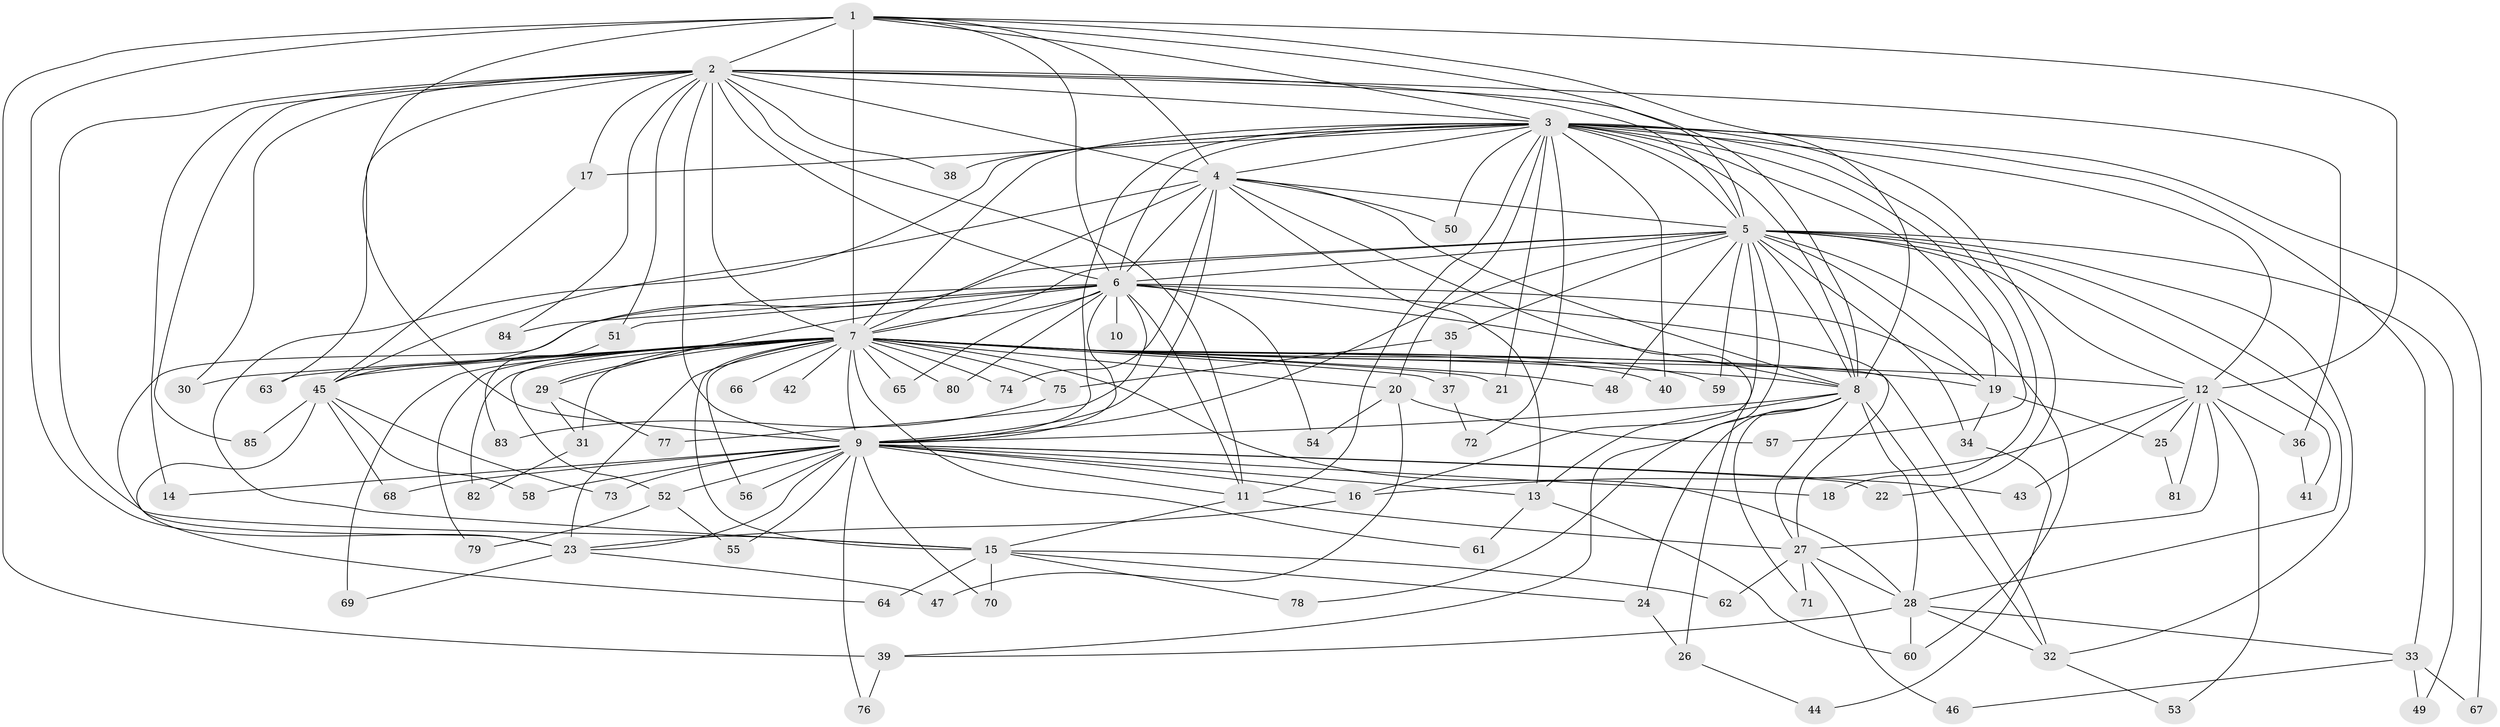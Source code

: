 // original degree distribution, {31: 0.007142857142857143, 22: 0.007142857142857143, 28: 0.007142857142857143, 19: 0.014285714285714285, 20: 0.014285714285714285, 23: 0.014285714285714285, 30: 0.007142857142857143, 2: 0.5571428571428572, 4: 0.09285714285714286, 10: 0.007142857142857143, 5: 0.05, 3: 0.17857142857142858, 13: 0.007142857142857143, 6: 0.02142857142857143, 9: 0.007142857142857143, 7: 0.007142857142857143}
// Generated by graph-tools (version 1.1) at 2025/49/03/04/25 22:49:48]
// undirected, 85 vertices, 207 edges
graph export_dot {
  node [color=gray90,style=filled];
  1;
  2;
  3;
  4;
  5;
  6;
  7;
  8;
  9;
  10;
  11;
  12;
  13;
  14;
  15;
  16;
  17;
  18;
  19;
  20;
  21;
  22;
  23;
  24;
  25;
  26;
  27;
  28;
  29;
  30;
  31;
  32;
  33;
  34;
  35;
  36;
  37;
  38;
  39;
  40;
  41;
  42;
  43;
  44;
  45;
  46;
  47;
  48;
  49;
  50;
  51;
  52;
  53;
  54;
  55;
  56;
  57;
  58;
  59;
  60;
  61;
  62;
  63;
  64;
  65;
  66;
  67;
  68;
  69;
  70;
  71;
  72;
  73;
  74;
  75;
  76;
  77;
  78;
  79;
  80;
  81;
  82;
  83;
  84;
  85;
  1 -- 2 [weight=1.0];
  1 -- 3 [weight=1.0];
  1 -- 4 [weight=1.0];
  1 -- 5 [weight=3.0];
  1 -- 6 [weight=2.0];
  1 -- 7 [weight=17.0];
  1 -- 8 [weight=1.0];
  1 -- 9 [weight=1.0];
  1 -- 12 [weight=1.0];
  1 -- 23 [weight=1.0];
  1 -- 39 [weight=2.0];
  2 -- 3 [weight=1.0];
  2 -- 4 [weight=1.0];
  2 -- 5 [weight=2.0];
  2 -- 6 [weight=1.0];
  2 -- 7 [weight=2.0];
  2 -- 8 [weight=1.0];
  2 -- 9 [weight=2.0];
  2 -- 11 [weight=1.0];
  2 -- 14 [weight=1.0];
  2 -- 15 [weight=1.0];
  2 -- 17 [weight=1.0];
  2 -- 30 [weight=1.0];
  2 -- 36 [weight=1.0];
  2 -- 38 [weight=1.0];
  2 -- 51 [weight=1.0];
  2 -- 63 [weight=1.0];
  2 -- 84 [weight=1.0];
  2 -- 85 [weight=1.0];
  3 -- 4 [weight=1.0];
  3 -- 5 [weight=3.0];
  3 -- 6 [weight=1.0];
  3 -- 7 [weight=1.0];
  3 -- 8 [weight=1.0];
  3 -- 9 [weight=2.0];
  3 -- 11 [weight=1.0];
  3 -- 12 [weight=1.0];
  3 -- 15 [weight=1.0];
  3 -- 17 [weight=1.0];
  3 -- 18 [weight=1.0];
  3 -- 19 [weight=1.0];
  3 -- 20 [weight=1.0];
  3 -- 21 [weight=2.0];
  3 -- 22 [weight=1.0];
  3 -- 33 [weight=1.0];
  3 -- 38 [weight=1.0];
  3 -- 40 [weight=1.0];
  3 -- 50 [weight=1.0];
  3 -- 57 [weight=1.0];
  3 -- 67 [weight=1.0];
  3 -- 72 [weight=1.0];
  4 -- 5 [weight=2.0];
  4 -- 6 [weight=1.0];
  4 -- 7 [weight=2.0];
  4 -- 8 [weight=2.0];
  4 -- 9 [weight=3.0];
  4 -- 13 [weight=2.0];
  4 -- 26 [weight=1.0];
  4 -- 45 [weight=1.0];
  4 -- 50 [weight=1.0];
  4 -- 74 [weight=1.0];
  5 -- 6 [weight=3.0];
  5 -- 7 [weight=2.0];
  5 -- 8 [weight=2.0];
  5 -- 9 [weight=2.0];
  5 -- 12 [weight=1.0];
  5 -- 16 [weight=2.0];
  5 -- 19 [weight=1.0];
  5 -- 28 [weight=1.0];
  5 -- 32 [weight=1.0];
  5 -- 34 [weight=1.0];
  5 -- 35 [weight=1.0];
  5 -- 39 [weight=1.0];
  5 -- 41 [weight=1.0];
  5 -- 45 [weight=1.0];
  5 -- 48 [weight=1.0];
  5 -- 49 [weight=1.0];
  5 -- 59 [weight=1.0];
  5 -- 60 [weight=1.0];
  6 -- 7 [weight=1.0];
  6 -- 8 [weight=1.0];
  6 -- 9 [weight=1.0];
  6 -- 10 [weight=1.0];
  6 -- 11 [weight=1.0];
  6 -- 19 [weight=1.0];
  6 -- 23 [weight=1.0];
  6 -- 27 [weight=1.0];
  6 -- 29 [weight=1.0];
  6 -- 51 [weight=1.0];
  6 -- 54 [weight=1.0];
  6 -- 65 [weight=1.0];
  6 -- 77 [weight=1.0];
  6 -- 80 [weight=1.0];
  6 -- 84 [weight=1.0];
  7 -- 8 [weight=3.0];
  7 -- 9 [weight=3.0];
  7 -- 12 [weight=2.0];
  7 -- 15 [weight=1.0];
  7 -- 19 [weight=1.0];
  7 -- 20 [weight=1.0];
  7 -- 21 [weight=1.0];
  7 -- 23 [weight=1.0];
  7 -- 28 [weight=1.0];
  7 -- 29 [weight=1.0];
  7 -- 30 [weight=1.0];
  7 -- 31 [weight=2.0];
  7 -- 32 [weight=1.0];
  7 -- 37 [weight=1.0];
  7 -- 40 [weight=1.0];
  7 -- 42 [weight=1.0];
  7 -- 45 [weight=1.0];
  7 -- 48 [weight=1.0];
  7 -- 52 [weight=1.0];
  7 -- 56 [weight=1.0];
  7 -- 59 [weight=1.0];
  7 -- 61 [weight=1.0];
  7 -- 63 [weight=1.0];
  7 -- 65 [weight=1.0];
  7 -- 66 [weight=2.0];
  7 -- 69 [weight=2.0];
  7 -- 74 [weight=1.0];
  7 -- 75 [weight=1.0];
  7 -- 79 [weight=1.0];
  7 -- 80 [weight=2.0];
  7 -- 82 [weight=1.0];
  8 -- 9 [weight=1.0];
  8 -- 13 [weight=1.0];
  8 -- 24 [weight=1.0];
  8 -- 27 [weight=1.0];
  8 -- 28 [weight=1.0];
  8 -- 32 [weight=2.0];
  8 -- 71 [weight=1.0];
  8 -- 78 [weight=1.0];
  9 -- 11 [weight=1.0];
  9 -- 13 [weight=1.0];
  9 -- 14 [weight=1.0];
  9 -- 16 [weight=1.0];
  9 -- 18 [weight=1.0];
  9 -- 22 [weight=1.0];
  9 -- 23 [weight=1.0];
  9 -- 43 [weight=1.0];
  9 -- 52 [weight=1.0];
  9 -- 55 [weight=1.0];
  9 -- 56 [weight=1.0];
  9 -- 58 [weight=1.0];
  9 -- 68 [weight=1.0];
  9 -- 70 [weight=1.0];
  9 -- 73 [weight=1.0];
  9 -- 76 [weight=1.0];
  11 -- 15 [weight=1.0];
  11 -- 27 [weight=1.0];
  12 -- 16 [weight=1.0];
  12 -- 25 [weight=1.0];
  12 -- 27 [weight=2.0];
  12 -- 36 [weight=1.0];
  12 -- 43 [weight=1.0];
  12 -- 53 [weight=1.0];
  12 -- 81 [weight=1.0];
  13 -- 60 [weight=1.0];
  13 -- 61 [weight=1.0];
  15 -- 24 [weight=1.0];
  15 -- 62 [weight=1.0];
  15 -- 64 [weight=1.0];
  15 -- 70 [weight=1.0];
  15 -- 78 [weight=1.0];
  16 -- 23 [weight=1.0];
  17 -- 45 [weight=1.0];
  19 -- 25 [weight=1.0];
  19 -- 34 [weight=1.0];
  20 -- 47 [weight=1.0];
  20 -- 54 [weight=1.0];
  20 -- 57 [weight=1.0];
  23 -- 47 [weight=1.0];
  23 -- 69 [weight=1.0];
  24 -- 26 [weight=1.0];
  25 -- 81 [weight=1.0];
  26 -- 44 [weight=1.0];
  27 -- 28 [weight=1.0];
  27 -- 46 [weight=1.0];
  27 -- 62 [weight=1.0];
  27 -- 71 [weight=1.0];
  28 -- 32 [weight=1.0];
  28 -- 33 [weight=1.0];
  28 -- 39 [weight=1.0];
  28 -- 60 [weight=1.0];
  29 -- 31 [weight=1.0];
  29 -- 77 [weight=1.0];
  31 -- 82 [weight=1.0];
  32 -- 53 [weight=1.0];
  33 -- 46 [weight=1.0];
  33 -- 49 [weight=1.0];
  33 -- 67 [weight=1.0];
  34 -- 44 [weight=1.0];
  35 -- 37 [weight=1.0];
  35 -- 75 [weight=1.0];
  36 -- 41 [weight=1.0];
  37 -- 72 [weight=1.0];
  39 -- 76 [weight=1.0];
  45 -- 58 [weight=1.0];
  45 -- 64 [weight=1.0];
  45 -- 68 [weight=1.0];
  45 -- 73 [weight=1.0];
  45 -- 85 [weight=1.0];
  51 -- 83 [weight=1.0];
  52 -- 55 [weight=1.0];
  52 -- 79 [weight=1.0];
  75 -- 83 [weight=1.0];
}
